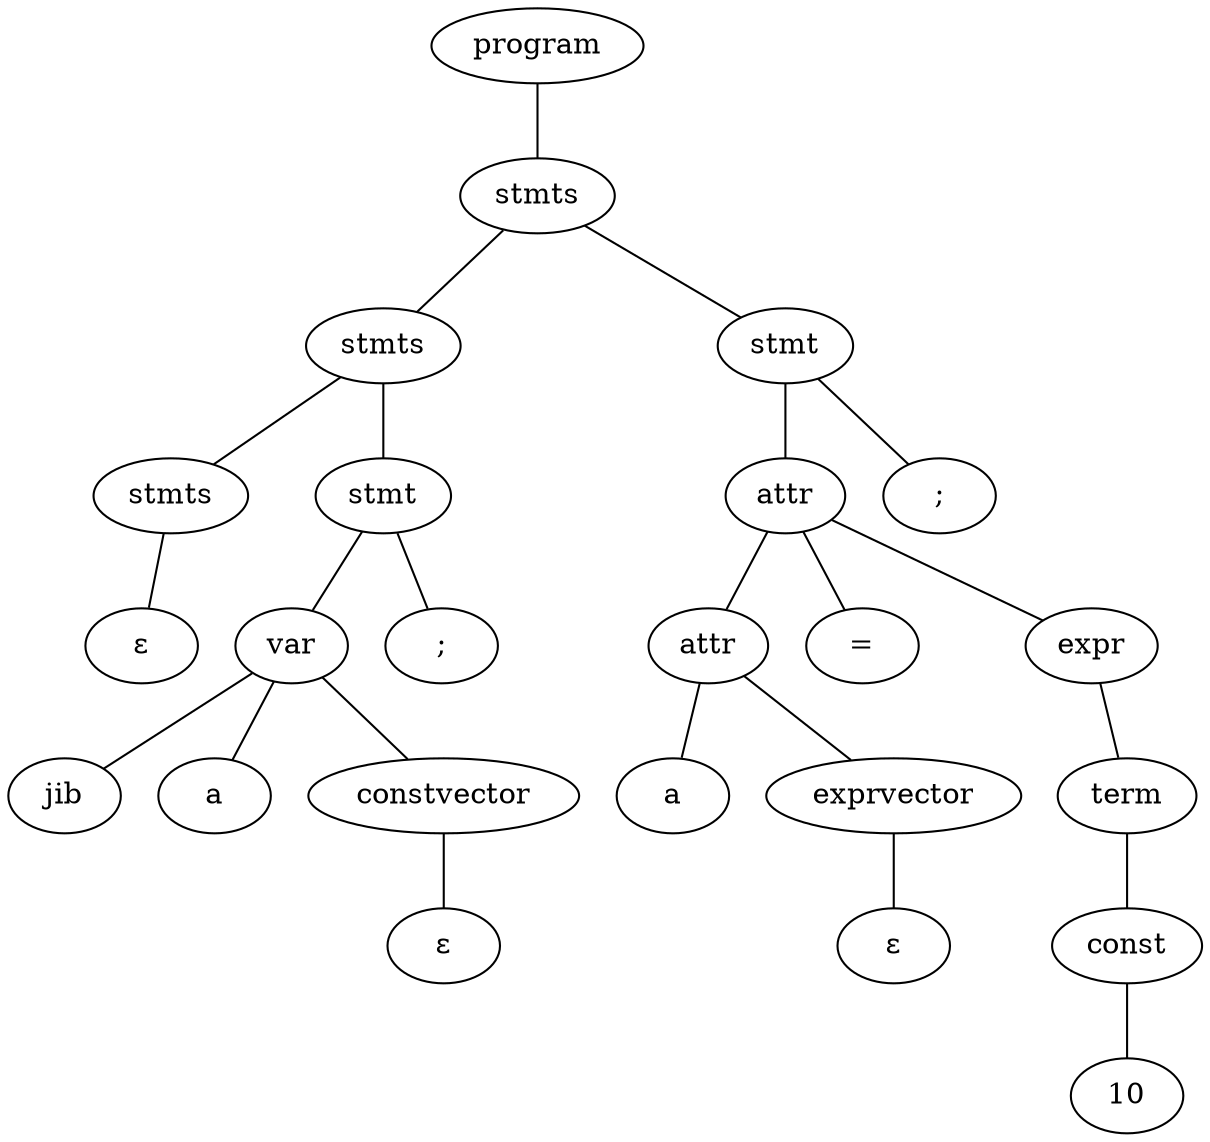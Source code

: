 strict graph {
node [ordering=out]
n1 [label="stmts"]
n2 [label="&#x03B5;"]
n1 -- n2
n3 [label="constvector"]
n4 [label="&#x03B5;"]
n3 -- n4
n5 [label="var"]
n6 [label="jib"]
n7 [label="a"]
{ rank=same; n6 n7 n3; }
n5 -- n6
n5 -- n7
n5 -- n3
n8 [label="stmt"]
n9 [label=";"]
n8 -- {n5 n9}
n10 [label="stmts"]
n10 -- {n1 n8}
n11 [label="exprvector"]
n12 [label="&#x03B5;"]
n11 -- n12
n13 [label="attr"]
n14 [label="a"]
{rank=same; n14 n11;}
n13 -- n14
n13 -- n11
n15 [label="10"]
n16 [label="const"]
n16 -- n15
n17 [label="term"]
n17 -- n16
n18 [label="expr"]
n18 -- n17
n20 [label="="]
n19 [label="attr"]
{rank=same; n13 n20 n18;}
n19 -- n13
n19 -- n20
n19 -- n18
n21 [label="stmt"]
n22 [label=";"]
n21 -- {n19 n22}
n23 [label="stmts"]
n23 -- {n10 n21}
n24 [label="program"]
n24 -- n23
}
